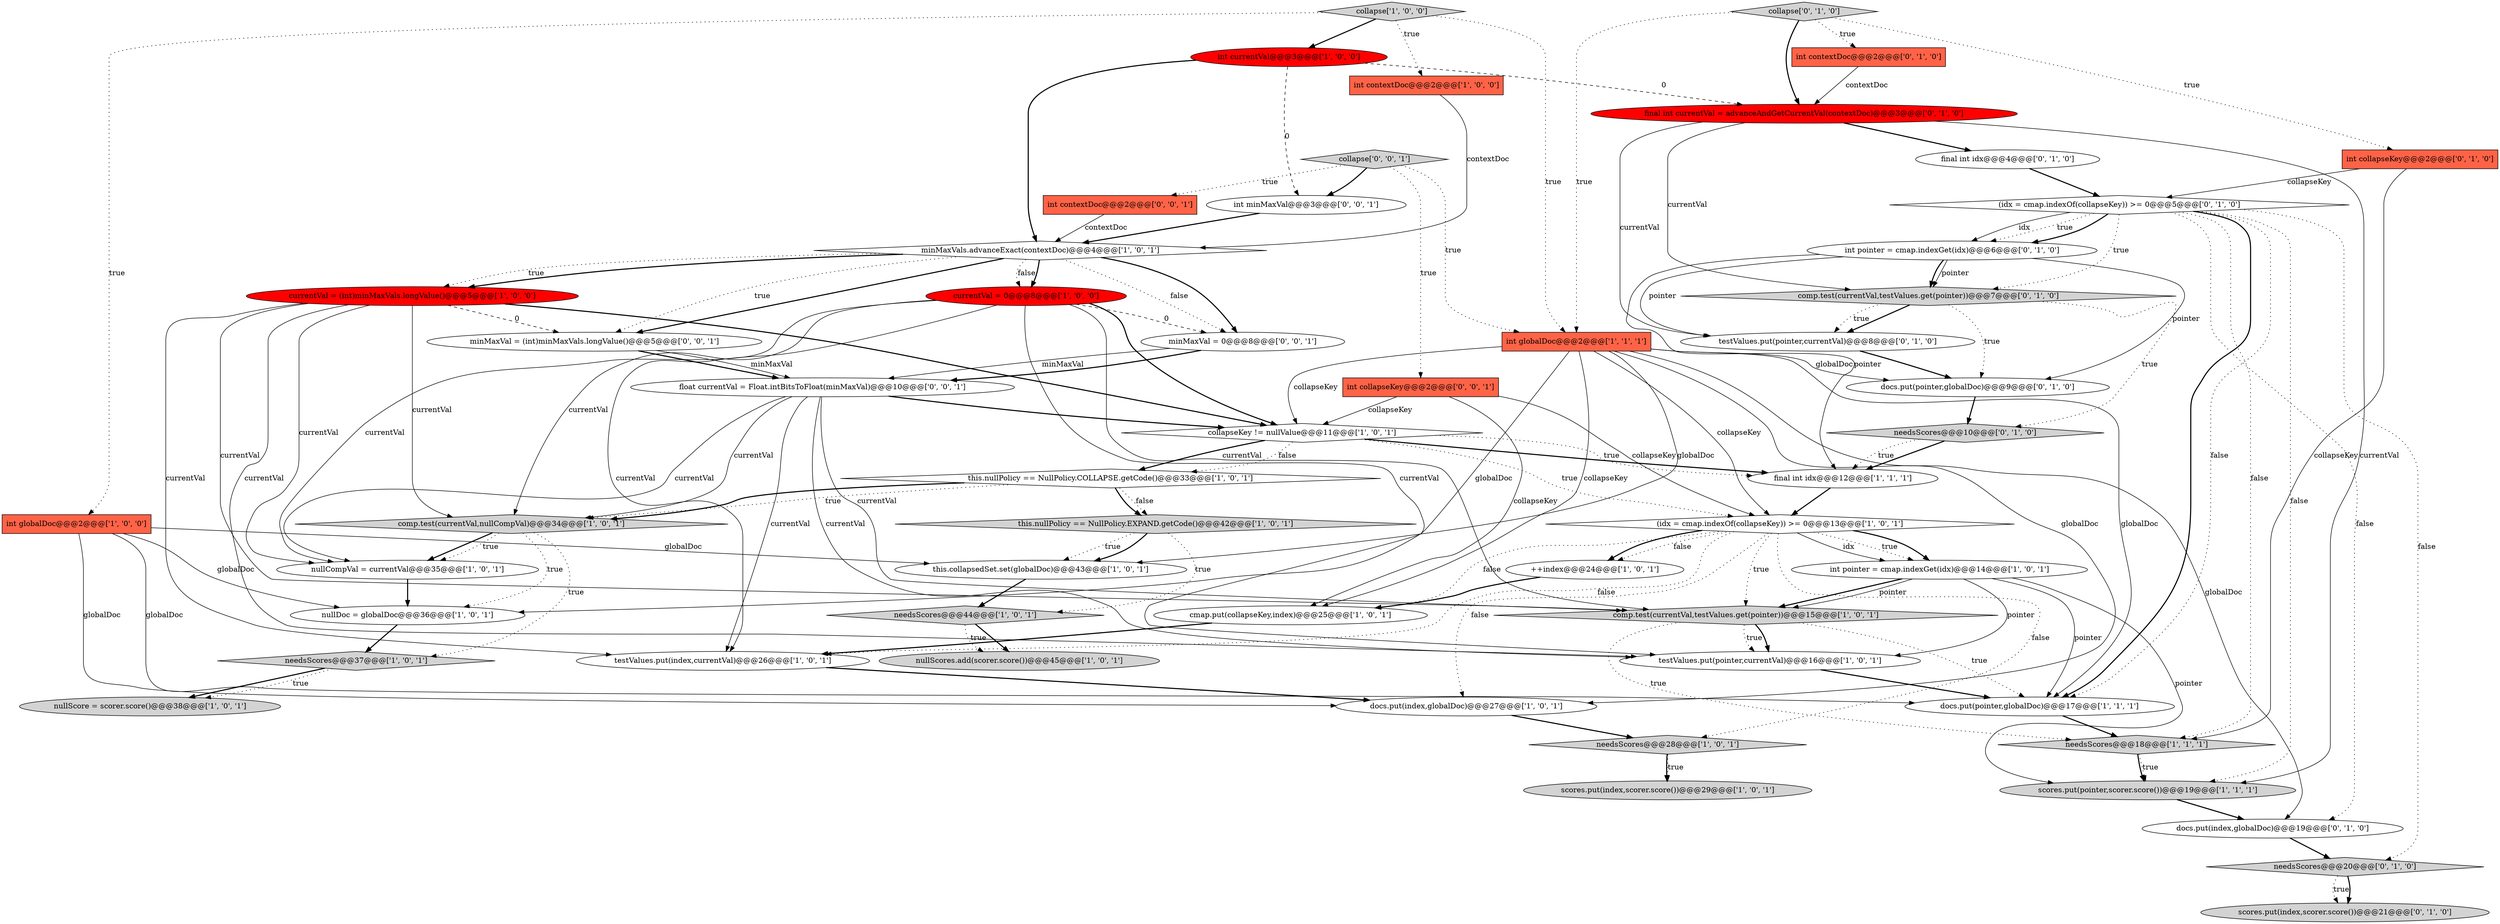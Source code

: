 digraph {
4 [style = filled, label = "currentVal = (int)minMaxVals.longValue()@@@5@@@['1', '0', '0']", fillcolor = red, shape = ellipse image = "AAA1AAABBB1BBB"];
20 [style = filled, label = "this.collapsedSet.set(globalDoc)@@@43@@@['1', '0', '1']", fillcolor = white, shape = ellipse image = "AAA0AAABBB1BBB"];
5 [style = filled, label = "scores.put(pointer,scorer.score())@@@19@@@['1', '1', '1']", fillcolor = lightgray, shape = ellipse image = "AAA0AAABBB1BBB"];
37 [style = filled, label = "needsScores@@@10@@@['0', '1', '0']", fillcolor = lightgray, shape = diamond image = "AAA0AAABBB2BBB"];
15 [style = filled, label = "nullDoc = globalDoc@@@36@@@['1', '0', '1']", fillcolor = white, shape = ellipse image = "AAA0AAABBB1BBB"];
45 [style = filled, label = "final int idx@@@4@@@['0', '1', '0']", fillcolor = white, shape = ellipse image = "AAA0AAABBB2BBB"];
1 [style = filled, label = "minMaxVals.advanceExact(contextDoc)@@@4@@@['1', '0', '1']", fillcolor = white, shape = diamond image = "AAA0AAABBB1BBB"];
44 [style = filled, label = "(idx = cmap.indexOf(collapseKey)) >= 0@@@5@@@['0', '1', '0']", fillcolor = white, shape = diamond image = "AAA0AAABBB2BBB"];
9 [style = filled, label = "docs.put(index,globalDoc)@@@27@@@['1', '0', '1']", fillcolor = white, shape = ellipse image = "AAA0AAABBB1BBB"];
12 [style = filled, label = "needsScores@@@44@@@['1', '0', '1']", fillcolor = lightgray, shape = diamond image = "AAA0AAABBB1BBB"];
26 [style = filled, label = "needsScores@@@37@@@['1', '0', '1']", fillcolor = lightgray, shape = diamond image = "AAA0AAABBB1BBB"];
40 [style = filled, label = "final int currentVal = advanceAndGetCurrentVal(contextDoc)@@@3@@@['0', '1', '0']", fillcolor = red, shape = ellipse image = "AAA1AAABBB2BBB"];
49 [style = filled, label = "minMaxVal = (int)minMaxVals.longValue()@@@5@@@['0', '0', '1']", fillcolor = white, shape = ellipse image = "AAA0AAABBB3BBB"];
47 [style = filled, label = "int contextDoc@@@2@@@['0', '0', '1']", fillcolor = tomato, shape = box image = "AAA0AAABBB3BBB"];
36 [style = filled, label = "needsScores@@@20@@@['0', '1', '0']", fillcolor = lightgray, shape = diamond image = "AAA0AAABBB2BBB"];
3 [style = filled, label = "needsScores@@@18@@@['1', '1', '1']", fillcolor = lightgray, shape = diamond image = "AAA0AAABBB1BBB"];
30 [style = filled, label = "nullScores.add(scorer.score())@@@45@@@['1', '0', '1']", fillcolor = lightgray, shape = ellipse image = "AAA0AAABBB1BBB"];
16 [style = filled, label = "int contextDoc@@@2@@@['1', '0', '0']", fillcolor = tomato, shape = box image = "AAA0AAABBB1BBB"];
53 [style = filled, label = "minMaxVal = 0@@@8@@@['0', '0', '1']", fillcolor = white, shape = ellipse image = "AAA0AAABBB3BBB"];
13 [style = filled, label = "int globalDoc@@@2@@@['1', '0', '0']", fillcolor = tomato, shape = box image = "AAA0AAABBB1BBB"];
17 [style = filled, label = "int currentVal@@@3@@@['1', '0', '0']", fillcolor = red, shape = ellipse image = "AAA1AAABBB1BBB"];
41 [style = filled, label = "int contextDoc@@@2@@@['0', '1', '0']", fillcolor = tomato, shape = box image = "AAA0AAABBB2BBB"];
50 [style = filled, label = "float currentVal = Float.intBitsToFloat(minMaxVal)@@@10@@@['0', '0', '1']", fillcolor = white, shape = ellipse image = "AAA0AAABBB3BBB"];
18 [style = filled, label = "comp.test(currentVal,testValues.get(pointer))@@@15@@@['1', '0', '1']", fillcolor = lightgray, shape = diamond image = "AAA0AAABBB1BBB"];
48 [style = filled, label = "collapse['0', '0', '1']", fillcolor = lightgray, shape = diamond image = "AAA0AAABBB3BBB"];
51 [style = filled, label = "int collapseKey@@@2@@@['0', '0', '1']", fillcolor = tomato, shape = box image = "AAA0AAABBB3BBB"];
28 [style = filled, label = "testValues.put(index,currentVal)@@@26@@@['1', '0', '1']", fillcolor = white, shape = ellipse image = "AAA0AAABBB1BBB"];
27 [style = filled, label = "nullScore = scorer.score()@@@38@@@['1', '0', '1']", fillcolor = lightgray, shape = ellipse image = "AAA0AAABBB1BBB"];
10 [style = filled, label = "(idx = cmap.indexOf(collapseKey)) >= 0@@@13@@@['1', '0', '1']", fillcolor = white, shape = diamond image = "AAA0AAABBB1BBB"];
21 [style = filled, label = "int globalDoc@@@2@@@['1', '1', '1']", fillcolor = tomato, shape = box image = "AAA0AAABBB1BBB"];
24 [style = filled, label = "comp.test(currentVal,nullCompVal)@@@34@@@['1', '0', '1']", fillcolor = lightgray, shape = diamond image = "AAA0AAABBB1BBB"];
23 [style = filled, label = "needsScores@@@28@@@['1', '0', '1']", fillcolor = lightgray, shape = diamond image = "AAA0AAABBB1BBB"];
14 [style = filled, label = "docs.put(pointer,globalDoc)@@@17@@@['1', '1', '1']", fillcolor = white, shape = ellipse image = "AAA0AAABBB1BBB"];
34 [style = filled, label = "docs.put(index,globalDoc)@@@19@@@['0', '1', '0']", fillcolor = white, shape = ellipse image = "AAA0AAABBB2BBB"];
19 [style = filled, label = "scores.put(index,scorer.score())@@@29@@@['1', '0', '1']", fillcolor = lightgray, shape = ellipse image = "AAA0AAABBB1BBB"];
46 [style = filled, label = "comp.test(currentVal,testValues.get(pointer))@@@7@@@['0', '1', '0']", fillcolor = lightgray, shape = diamond image = "AAA0AAABBB2BBB"];
0 [style = filled, label = "collapseKey != nullValue@@@11@@@['1', '0', '1']", fillcolor = white, shape = diamond image = "AAA0AAABBB1BBB"];
6 [style = filled, label = "testValues.put(pointer,currentVal)@@@16@@@['1', '0', '1']", fillcolor = white, shape = ellipse image = "AAA0AAABBB1BBB"];
31 [style = filled, label = "collapse['1', '0', '0']", fillcolor = lightgray, shape = diamond image = "AAA0AAABBB1BBB"];
39 [style = filled, label = "scores.put(index,scorer.score())@@@21@@@['0', '1', '0']", fillcolor = lightgray, shape = ellipse image = "AAA0AAABBB2BBB"];
43 [style = filled, label = "collapse['0', '1', '0']", fillcolor = lightgray, shape = diamond image = "AAA0AAABBB2BBB"];
52 [style = filled, label = "int minMaxVal@@@3@@@['0', '0', '1']", fillcolor = white, shape = ellipse image = "AAA0AAABBB3BBB"];
22 [style = filled, label = "cmap.put(collapseKey,index)@@@25@@@['1', '0', '1']", fillcolor = white, shape = ellipse image = "AAA0AAABBB1BBB"];
32 [style = filled, label = "this.nullPolicy == NullPolicy.COLLAPSE.getCode()@@@33@@@['1', '0', '1']", fillcolor = white, shape = diamond image = "AAA0AAABBB1BBB"];
42 [style = filled, label = "int pointer = cmap.indexGet(idx)@@@6@@@['0', '1', '0']", fillcolor = white, shape = ellipse image = "AAA0AAABBB2BBB"];
33 [style = filled, label = "int collapseKey@@@2@@@['0', '1', '0']", fillcolor = tomato, shape = box image = "AAA0AAABBB2BBB"];
7 [style = filled, label = "++index@@@24@@@['1', '0', '1']", fillcolor = white, shape = ellipse image = "AAA0AAABBB1BBB"];
38 [style = filled, label = "testValues.put(pointer,currentVal)@@@8@@@['0', '1', '0']", fillcolor = white, shape = ellipse image = "AAA0AAABBB2BBB"];
2 [style = filled, label = "this.nullPolicy == NullPolicy.EXPAND.getCode()@@@42@@@['1', '0', '1']", fillcolor = lightgray, shape = diamond image = "AAA0AAABBB1BBB"];
25 [style = filled, label = "final int idx@@@12@@@['1', '1', '1']", fillcolor = white, shape = ellipse image = "AAA0AAABBB1BBB"];
29 [style = filled, label = "currentVal = 0@@@8@@@['1', '0', '0']", fillcolor = red, shape = ellipse image = "AAA1AAABBB1BBB"];
11 [style = filled, label = "nullCompVal = currentVal@@@35@@@['1', '0', '1']", fillcolor = white, shape = ellipse image = "AAA0AAABBB1BBB"];
8 [style = filled, label = "int pointer = cmap.indexGet(idx)@@@14@@@['1', '0', '1']", fillcolor = white, shape = ellipse image = "AAA0AAABBB1BBB"];
35 [style = filled, label = "docs.put(pointer,globalDoc)@@@9@@@['0', '1', '0']", fillcolor = white, shape = ellipse image = "AAA0AAABBB2BBB"];
52->1 [style = bold, label=""];
14->3 [style = bold, label=""];
10->7 [style = dotted, label="false"];
10->8 [style = dotted, label="true"];
44->3 [style = dotted, label="false"];
46->37 [style = dotted, label="true"];
44->5 [style = dotted, label="false"];
29->18 [style = solid, label="currentVal"];
42->46 [style = solid, label="pointer"];
29->0 [style = bold, label=""];
50->6 [style = solid, label="currentVal"];
28->9 [style = bold, label=""];
29->28 [style = solid, label="currentVal"];
17->52 [style = dashed, label="0"];
8->6 [style = solid, label="pointer"];
50->18 [style = solid, label="currentVal"];
0->25 [style = dotted, label="true"];
0->32 [style = dotted, label="false"];
5->34 [style = bold, label=""];
43->40 [style = bold, label=""];
48->52 [style = bold, label=""];
31->21 [style = dotted, label="true"];
3->5 [style = bold, label=""];
36->39 [style = dotted, label="true"];
21->22 [style = solid, label="collapseKey"];
10->8 [style = bold, label=""];
13->9 [style = solid, label="globalDoc"];
0->25 [style = bold, label=""];
35->37 [style = bold, label=""];
24->11 [style = bold, label=""];
18->3 [style = dotted, label="true"];
42->38 [style = solid, label="pointer"];
25->10 [style = bold, label=""];
1->29 [style = dotted, label="false"];
33->3 [style = solid, label="collapseKey"];
44->36 [style = dotted, label="false"];
48->21 [style = dotted, label="true"];
21->14 [style = solid, label="globalDoc"];
47->1 [style = solid, label="contextDoc"];
10->18 [style = dotted, label="true"];
2->20 [style = dotted, label="true"];
33->44 [style = solid, label="collapseKey"];
21->20 [style = solid, label="globalDoc"];
1->4 [style = bold, label=""];
2->20 [style = bold, label=""];
46->38 [style = bold, label=""];
32->24 [style = dotted, label="true"];
42->46 [style = bold, label=""];
0->10 [style = dotted, label="true"];
13->15 [style = solid, label="globalDoc"];
8->18 [style = bold, label=""];
10->22 [style = dotted, label="false"];
44->42 [style = solid, label="idx"];
44->46 [style = dotted, label="true"];
1->49 [style = bold, label=""];
4->49 [style = dashed, label="0"];
1->4 [style = dotted, label="true"];
21->0 [style = solid, label="collapseKey"];
23->19 [style = dotted, label="true"];
8->5 [style = solid, label="pointer"];
42->25 [style = solid, label="pointer"];
10->7 [style = bold, label=""];
4->0 [style = bold, label=""];
18->6 [style = dotted, label="true"];
21->9 [style = solid, label="globalDoc"];
26->27 [style = bold, label=""];
3->5 [style = dotted, label="true"];
48->47 [style = dotted, label="true"];
44->42 [style = dotted, label="true"];
24->26 [style = dotted, label="true"];
34->36 [style = bold, label=""];
32->2 [style = dotted, label="false"];
2->12 [style = dotted, label="true"];
8->18 [style = solid, label="pointer"];
10->9 [style = dotted, label="false"];
4->28 [style = solid, label="currentVal"];
21->10 [style = solid, label="collapseKey"];
38->35 [style = bold, label=""];
13->20 [style = solid, label="globalDoc"];
10->28 [style = dotted, label="false"];
44->42 [style = bold, label=""];
17->1 [style = bold, label=""];
50->11 [style = solid, label="currentVal"];
42->35 [style = solid, label="pointer"];
46->35 [style = dotted, label="true"];
10->8 [style = solid, label="idx"];
26->27 [style = dotted, label="true"];
37->25 [style = bold, label=""];
21->35 [style = solid, label="globalDoc"];
4->18 [style = solid, label="currentVal"];
22->28 [style = bold, label=""];
16->1 [style = solid, label="contextDoc"];
44->14 [style = bold, label=""];
37->25 [style = dotted, label="true"];
45->44 [style = bold, label=""];
8->14 [style = solid, label="pointer"];
36->39 [style = bold, label=""];
49->50 [style = bold, label=""];
4->6 [style = solid, label="currentVal"];
44->14 [style = dotted, label="false"];
53->50 [style = bold, label=""];
21->15 [style = solid, label="globalDoc"];
24->11 [style = dotted, label="true"];
7->22 [style = bold, label=""];
44->34 [style = dotted, label="false"];
29->24 [style = solid, label="currentVal"];
29->11 [style = solid, label="currentVal"];
18->6 [style = bold, label=""];
50->0 [style = bold, label=""];
23->19 [style = bold, label=""];
43->33 [style = dotted, label="true"];
31->13 [style = dotted, label="true"];
4->24 [style = solid, label="currentVal"];
31->17 [style = bold, label=""];
0->32 [style = bold, label=""];
13->14 [style = solid, label="globalDoc"];
1->29 [style = bold, label=""];
46->38 [style = dotted, label="true"];
53->50 [style = solid, label="minMaxVal"];
29->53 [style = dashed, label="0"];
51->10 [style = solid, label="collapseKey"];
40->5 [style = solid, label="currentVal"];
40->46 [style = solid, label="currentVal"];
50->24 [style = solid, label="currentVal"];
51->22 [style = solid, label="collapseKey"];
12->30 [style = bold, label=""];
48->51 [style = dotted, label="true"];
31->16 [style = dotted, label="true"];
32->2 [style = bold, label=""];
18->14 [style = dotted, label="true"];
12->30 [style = dotted, label="true"];
11->15 [style = bold, label=""];
15->26 [style = bold, label=""];
1->49 [style = dotted, label="true"];
6->14 [style = bold, label=""];
9->23 [style = bold, label=""];
40->38 [style = solid, label="currentVal"];
50->28 [style = solid, label="currentVal"];
1->53 [style = dotted, label="false"];
29->6 [style = solid, label="currentVal"];
17->40 [style = dashed, label="0"];
21->34 [style = solid, label="globalDoc"];
20->12 [style = bold, label=""];
24->15 [style = dotted, label="true"];
43->41 [style = dotted, label="true"];
49->50 [style = solid, label="minMaxVal"];
40->45 [style = bold, label=""];
4->11 [style = solid, label="currentVal"];
51->0 [style = solid, label="collapseKey"];
41->40 [style = solid, label="contextDoc"];
32->24 [style = bold, label=""];
1->53 [style = bold, label=""];
43->21 [style = dotted, label="true"];
10->23 [style = dotted, label="false"];
}
